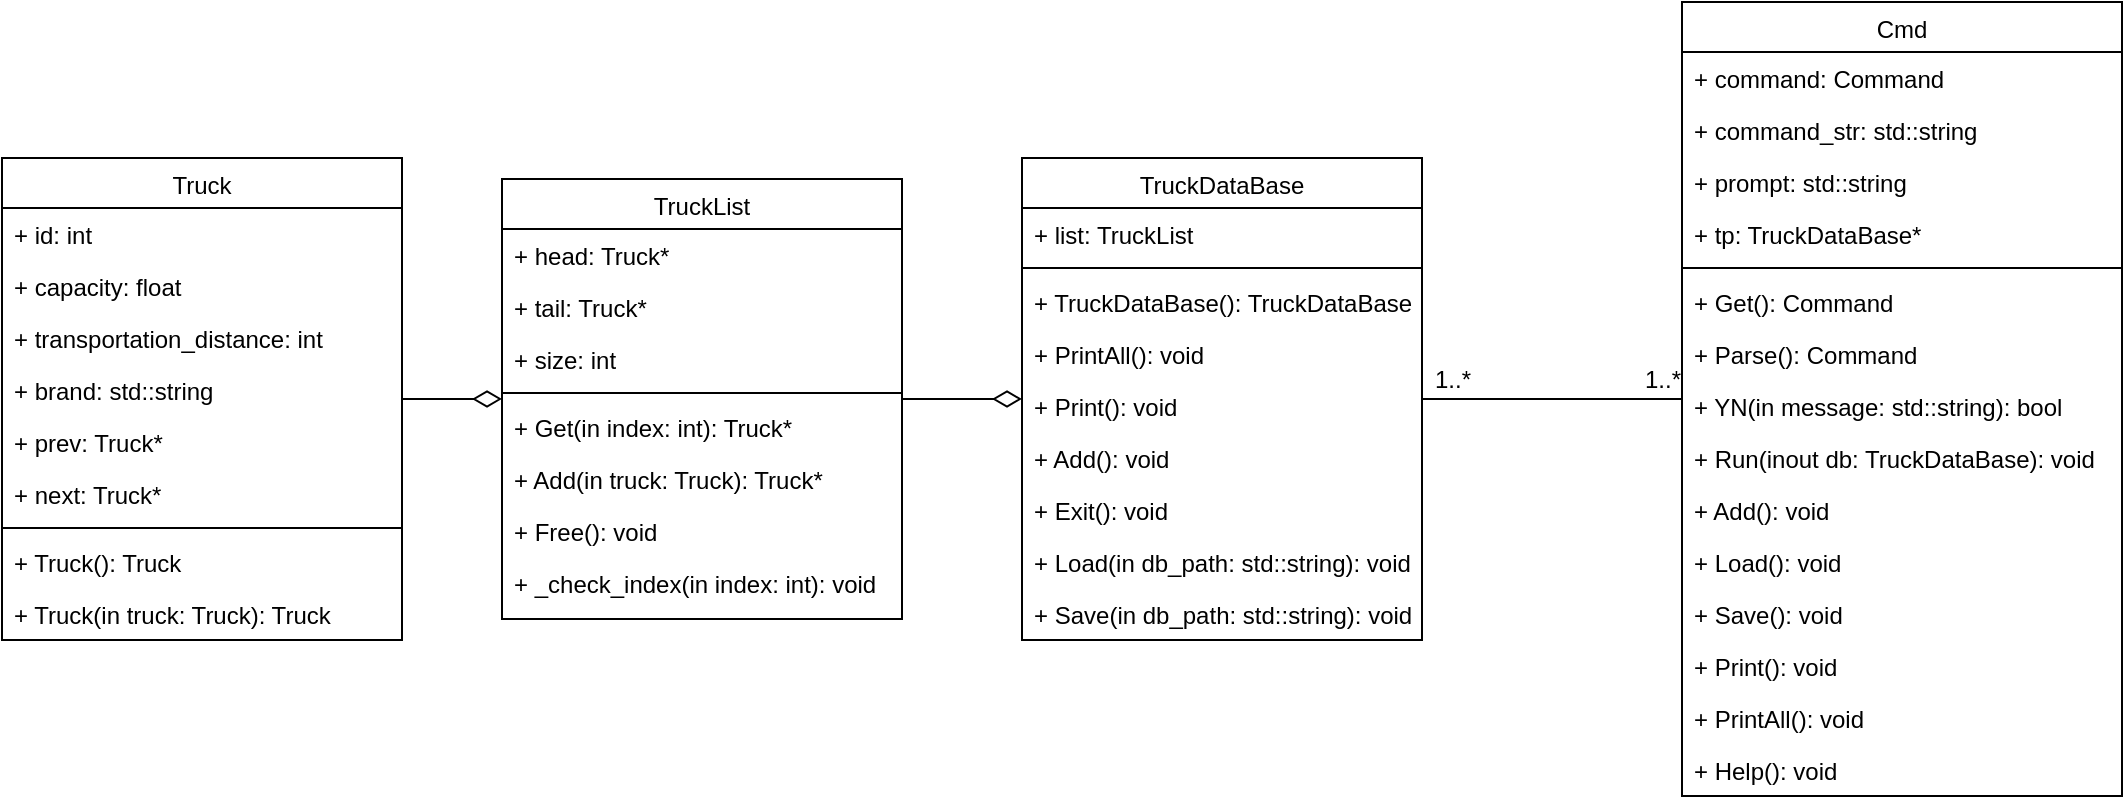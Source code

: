 <mxfile version="12.9.9" type="device"><diagram id="C5RBs43oDa-KdzZeNtuy" name="Page-1"><mxGraphModel dx="1127" dy="558" grid="1" gridSize="10" guides="1" tooltips="1" connect="1" arrows="1" fold="1" page="1" pageScale="1" pageWidth="827" pageHeight="1169" math="0" shadow="0"><root><mxCell id="WIyWlLk6GJQsqaUBKTNV-0"/><mxCell id="WIyWlLk6GJQsqaUBKTNV-1" parent="WIyWlLk6GJQsqaUBKTNV-0"/><mxCell id="tJnh-ZIdSIkVOroUJjkl-0" style="edgeStyle=orthogonalEdgeStyle;orthogonalLoop=1;jettySize=auto;html=1;entryX=0;entryY=0.5;entryDx=0;entryDy=0;endArrow=diamondThin;endFill=0;rounded=0;strokeWidth=1;startArrow=none;startFill=0;targetPerimeterSpacing=0;endSize=12;" edge="1" parent="WIyWlLk6GJQsqaUBKTNV-1" source="zkfFHV4jXpPFQw0GAbJ--6" target="FtJp2wxRXhjG6EOSUo1N-10"><mxGeometry relative="1" as="geometry"/></mxCell><mxCell id="tJnh-ZIdSIkVOroUJjkl-11" style="edgeStyle=orthogonalEdgeStyle;rounded=0;orthogonalLoop=1;jettySize=auto;html=1;entryX=0;entryY=0.5;entryDx=0;entryDy=0;startArrow=none;startFill=0;endArrow=diamondThin;endFill=0;endSize=12;targetPerimeterSpacing=0;strokeWidth=1;" edge="1" parent="WIyWlLk6GJQsqaUBKTNV-1" source="FtJp2wxRXhjG6EOSUo1N-10" target="FtJp2wxRXhjG6EOSUo1N-23"><mxGeometry relative="1" as="geometry"/></mxCell><mxCell id="tJnh-ZIdSIkVOroUJjkl-12" style="edgeStyle=orthogonalEdgeStyle;rounded=0;orthogonalLoop=1;jettySize=auto;html=1;entryX=0;entryY=0.5;entryDx=0;entryDy=0;startArrow=none;startFill=0;endArrow=none;endFill=0;endSize=12;targetPerimeterSpacing=0;strokeWidth=1;" edge="1" parent="WIyWlLk6GJQsqaUBKTNV-1" source="FtJp2wxRXhjG6EOSUo1N-23" target="FtJp2wxRXhjG6EOSUo1N-36"><mxGeometry relative="1" as="geometry"/></mxCell><mxCell id="zkfFHV4jXpPFQw0GAbJ--6" value="Truck" style="swimlane;fontStyle=0;align=center;verticalAlign=top;childLayout=stackLayout;horizontal=1;startSize=25;horizontalStack=0;resizeParent=1;resizeLast=0;collapsible=1;marginBottom=0;rounded=0;shadow=0;strokeWidth=1;" parent="WIyWlLk6GJQsqaUBKTNV-1" vertex="1"><mxGeometry x="100" y="269" width="200" height="241" as="geometry"><mxRectangle x="110" y="280" width="160" height="26" as="alternateBounds"/></mxGeometry></mxCell><mxCell id="FtJp2wxRXhjG6EOSUo1N-1" value="+ id: int" style="text;strokeColor=none;fillColor=none;align=left;verticalAlign=top;spacingLeft=4;spacingRight=4;overflow=hidden;rotatable=0;points=[[0,0.5],[1,0.5]];portConstraint=eastwest;" parent="zkfFHV4jXpPFQw0GAbJ--6" vertex="1"><mxGeometry y="25" width="200" height="26" as="geometry"/></mxCell><mxCell id="FtJp2wxRXhjG6EOSUo1N-4" value="+ capacity: float" style="text;strokeColor=none;fillColor=none;align=left;verticalAlign=top;spacingLeft=4;spacingRight=4;overflow=hidden;rotatable=0;points=[[0,0.5],[1,0.5]];portConstraint=eastwest;" parent="zkfFHV4jXpPFQw0GAbJ--6" vertex="1"><mxGeometry y="51" width="200" height="26" as="geometry"/></mxCell><mxCell id="FtJp2wxRXhjG6EOSUo1N-3" value="+ transportation_distance: int" style="text;strokeColor=none;fillColor=none;align=left;verticalAlign=top;spacingLeft=4;spacingRight=4;overflow=hidden;rotatable=0;points=[[0,0.5],[1,0.5]];portConstraint=eastwest;" parent="zkfFHV4jXpPFQw0GAbJ--6" vertex="1"><mxGeometry y="77" width="200" height="26" as="geometry"/></mxCell><mxCell id="FtJp2wxRXhjG6EOSUo1N-6" value="+ brand: std::string" style="text;strokeColor=none;fillColor=none;align=left;verticalAlign=top;spacingLeft=4;spacingRight=4;overflow=hidden;rotatable=0;points=[[0,0.5],[1,0.5]];portConstraint=eastwest;" parent="zkfFHV4jXpPFQw0GAbJ--6" vertex="1"><mxGeometry y="103" width="200" height="26" as="geometry"/></mxCell><mxCell id="FtJp2wxRXhjG6EOSUo1N-7" value="+ prev: Truck*" style="text;strokeColor=none;fillColor=none;align=left;verticalAlign=top;spacingLeft=4;spacingRight=4;overflow=hidden;rotatable=0;points=[[0,0.5],[1,0.5]];portConstraint=eastwest;" parent="zkfFHV4jXpPFQw0GAbJ--6" vertex="1"><mxGeometry y="129" width="200" height="26" as="geometry"/></mxCell><mxCell id="FtJp2wxRXhjG6EOSUo1N-8" value="+ next: Truck*" style="text;strokeColor=none;fillColor=none;align=left;verticalAlign=top;spacingLeft=4;spacingRight=4;overflow=hidden;rotatable=0;points=[[0,0.5],[1,0.5]];portConstraint=eastwest;" parent="zkfFHV4jXpPFQw0GAbJ--6" vertex="1"><mxGeometry y="155" width="200" height="26" as="geometry"/></mxCell><mxCell id="zkfFHV4jXpPFQw0GAbJ--9" value="" style="line;html=1;strokeWidth=1;align=left;verticalAlign=middle;spacingTop=-1;spacingLeft=3;spacingRight=3;rotatable=0;labelPosition=right;points=[];portConstraint=eastwest;" parent="zkfFHV4jXpPFQw0GAbJ--6" vertex="1"><mxGeometry y="181" width="200" height="8" as="geometry"/></mxCell><mxCell id="zkfFHV4jXpPFQw0GAbJ--11" value="+ Truck(): Truck" style="text;align=left;verticalAlign=top;spacingLeft=4;spacingRight=4;overflow=hidden;rotatable=0;points=[[0,0.5],[1,0.5]];portConstraint=eastwest;" parent="zkfFHV4jXpPFQw0GAbJ--6" vertex="1"><mxGeometry y="189" width="200" height="26" as="geometry"/></mxCell><mxCell id="FtJp2wxRXhjG6EOSUo1N-9" value="+ Truck(in truck: Truck): Truck" style="text;strokeColor=none;fillColor=none;align=left;verticalAlign=top;spacingLeft=4;spacingRight=4;overflow=hidden;rotatable=0;points=[[0,0.5],[1,0.5]];portConstraint=eastwest;" parent="zkfFHV4jXpPFQw0GAbJ--6" vertex="1"><mxGeometry y="215" width="200" height="26" as="geometry"/></mxCell><mxCell id="FtJp2wxRXhjG6EOSUo1N-10" value="TruckList" style="swimlane;fontStyle=0;align=center;verticalAlign=top;childLayout=stackLayout;horizontal=1;startSize=25;horizontalStack=0;resizeParent=1;resizeLast=0;collapsible=1;marginBottom=0;rounded=0;shadow=0;strokeWidth=1;" parent="WIyWlLk6GJQsqaUBKTNV-1" vertex="1"><mxGeometry x="350" y="279.5" width="200" height="220" as="geometry"><mxRectangle x="330" y="280" width="160" height="26" as="alternateBounds"/></mxGeometry></mxCell><mxCell id="FtJp2wxRXhjG6EOSUo1N-11" value="+ head: Truck*" style="text;strokeColor=none;fillColor=none;align=left;verticalAlign=top;spacingLeft=4;spacingRight=4;overflow=hidden;rotatable=0;points=[[0,0.5],[1,0.5]];portConstraint=eastwest;" parent="FtJp2wxRXhjG6EOSUo1N-10" vertex="1"><mxGeometry y="25" width="200" height="26" as="geometry"/></mxCell><mxCell id="FtJp2wxRXhjG6EOSUo1N-12" value="+ tail: Truck*" style="text;strokeColor=none;fillColor=none;align=left;verticalAlign=top;spacingLeft=4;spacingRight=4;overflow=hidden;rotatable=0;points=[[0,0.5],[1,0.5]];portConstraint=eastwest;" parent="FtJp2wxRXhjG6EOSUo1N-10" vertex="1"><mxGeometry y="51" width="200" height="26" as="geometry"/></mxCell><mxCell id="FtJp2wxRXhjG6EOSUo1N-13" value="+ size: int" style="text;strokeColor=none;fillColor=none;align=left;verticalAlign=top;spacingLeft=4;spacingRight=4;overflow=hidden;rotatable=0;points=[[0,0.5],[1,0.5]];portConstraint=eastwest;" parent="FtJp2wxRXhjG6EOSUo1N-10" vertex="1"><mxGeometry y="77" width="200" height="26" as="geometry"/></mxCell><mxCell id="FtJp2wxRXhjG6EOSUo1N-17" value="" style="line;html=1;strokeWidth=1;align=left;verticalAlign=middle;spacingTop=-1;spacingLeft=3;spacingRight=3;rotatable=0;labelPosition=right;points=[];portConstraint=eastwest;" parent="FtJp2wxRXhjG6EOSUo1N-10" vertex="1"><mxGeometry y="103" width="200" height="8" as="geometry"/></mxCell><mxCell id="FtJp2wxRXhjG6EOSUo1N-18" value="+ Get(in index: int): Truck*" style="text;align=left;verticalAlign=top;spacingLeft=4;spacingRight=4;overflow=hidden;rotatable=0;points=[[0,0.5],[1,0.5]];portConstraint=eastwest;" parent="FtJp2wxRXhjG6EOSUo1N-10" vertex="1"><mxGeometry y="111" width="200" height="26" as="geometry"/></mxCell><mxCell id="FtJp2wxRXhjG6EOSUo1N-19" value="+ Add(in truck: Truck): Truck*" style="text;strokeColor=none;fillColor=none;align=left;verticalAlign=top;spacingLeft=4;spacingRight=4;overflow=hidden;rotatable=0;points=[[0,0.5],[1,0.5]];portConstraint=eastwest;" parent="FtJp2wxRXhjG6EOSUo1N-10" vertex="1"><mxGeometry y="137" width="200" height="26" as="geometry"/></mxCell><mxCell id="FtJp2wxRXhjG6EOSUo1N-21" value="+ Free(): void" style="text;strokeColor=none;fillColor=none;align=left;verticalAlign=top;spacingLeft=4;spacingRight=4;overflow=hidden;rotatable=0;points=[[0,0.5],[1,0.5]];portConstraint=eastwest;" parent="FtJp2wxRXhjG6EOSUo1N-10" vertex="1"><mxGeometry y="163" width="200" height="26" as="geometry"/></mxCell><mxCell id="FtJp2wxRXhjG6EOSUo1N-22" value="+ _check_index(in index: int): void" style="text;strokeColor=none;fillColor=none;align=left;verticalAlign=top;spacingLeft=4;spacingRight=4;overflow=hidden;rotatable=0;points=[[0,0.5],[1,0.5]];portConstraint=eastwest;" parent="FtJp2wxRXhjG6EOSUo1N-10" vertex="1"><mxGeometry y="189" width="200" height="26" as="geometry"/></mxCell><mxCell id="FtJp2wxRXhjG6EOSUo1N-23" value="TruckDataBase" style="swimlane;fontStyle=0;align=center;verticalAlign=top;childLayout=stackLayout;horizontal=1;startSize=25;horizontalStack=0;resizeParent=1;resizeLast=0;collapsible=1;marginBottom=0;rounded=0;shadow=0;strokeWidth=1;" parent="WIyWlLk6GJQsqaUBKTNV-1" vertex="1"><mxGeometry x="610" y="269" width="200" height="241" as="geometry"><mxRectangle x="550" y="280" width="160" height="26" as="alternateBounds"/></mxGeometry></mxCell><mxCell id="FtJp2wxRXhjG6EOSUo1N-24" value="+ list: TruckList" style="text;strokeColor=none;fillColor=none;align=left;verticalAlign=top;spacingLeft=4;spacingRight=4;overflow=hidden;rotatable=0;points=[[0,0.5],[1,0.5]];portConstraint=eastwest;" parent="FtJp2wxRXhjG6EOSUo1N-23" vertex="1"><mxGeometry y="25" width="200" height="26" as="geometry"/></mxCell><mxCell id="FtJp2wxRXhjG6EOSUo1N-27" value="" style="line;html=1;strokeWidth=1;align=left;verticalAlign=middle;spacingTop=-1;spacingLeft=3;spacingRight=3;rotatable=0;labelPosition=right;points=[];portConstraint=eastwest;" parent="FtJp2wxRXhjG6EOSUo1N-23" vertex="1"><mxGeometry y="51" width="200" height="8" as="geometry"/></mxCell><mxCell id="FtJp2wxRXhjG6EOSUo1N-28" value="+ TruckDataBase(): TruckDataBase" style="text;align=left;verticalAlign=top;spacingLeft=4;spacingRight=4;overflow=hidden;rotatable=0;points=[[0,0.5],[1,0.5]];portConstraint=eastwest;" parent="FtJp2wxRXhjG6EOSUo1N-23" vertex="1"><mxGeometry y="59" width="200" height="26" as="geometry"/></mxCell><mxCell id="FtJp2wxRXhjG6EOSUo1N-29" value="+ PrintAll(): void" style="text;strokeColor=none;fillColor=none;align=left;verticalAlign=top;spacingLeft=4;spacingRight=4;overflow=hidden;rotatable=0;points=[[0,0.5],[1,0.5]];portConstraint=eastwest;" parent="FtJp2wxRXhjG6EOSUo1N-23" vertex="1"><mxGeometry y="85" width="200" height="26" as="geometry"/></mxCell><mxCell id="FtJp2wxRXhjG6EOSUo1N-30" value="+ Print(): void" style="text;strokeColor=none;fillColor=none;align=left;verticalAlign=top;spacingLeft=4;spacingRight=4;overflow=hidden;rotatable=0;points=[[0,0.5],[1,0.5]];portConstraint=eastwest;" parent="FtJp2wxRXhjG6EOSUo1N-23" vertex="1"><mxGeometry y="111" width="200" height="26" as="geometry"/></mxCell><mxCell id="FtJp2wxRXhjG6EOSUo1N-31" value="+ Add(): void" style="text;strokeColor=none;fillColor=none;align=left;verticalAlign=top;spacingLeft=4;spacingRight=4;overflow=hidden;rotatable=0;points=[[0,0.5],[1,0.5]];portConstraint=eastwest;" parent="FtJp2wxRXhjG6EOSUo1N-23" vertex="1"><mxGeometry y="137" width="200" height="26" as="geometry"/></mxCell><mxCell id="FtJp2wxRXhjG6EOSUo1N-33" value="+ Exit(): void" style="text;strokeColor=none;fillColor=none;align=left;verticalAlign=top;spacingLeft=4;spacingRight=4;overflow=hidden;rotatable=0;points=[[0,0.5],[1,0.5]];portConstraint=eastwest;" parent="FtJp2wxRXhjG6EOSUo1N-23" vertex="1"><mxGeometry y="163" width="200" height="26" as="geometry"/></mxCell><mxCell id="FtJp2wxRXhjG6EOSUo1N-34" value="+ Load(in db_path: std::string): void" style="text;strokeColor=none;fillColor=none;align=left;verticalAlign=top;spacingLeft=4;spacingRight=4;overflow=hidden;rotatable=0;points=[[0,0.5],[1,0.5]];portConstraint=eastwest;" parent="FtJp2wxRXhjG6EOSUo1N-23" vertex="1"><mxGeometry y="189" width="200" height="26" as="geometry"/></mxCell><mxCell id="FtJp2wxRXhjG6EOSUo1N-35" value="+ Save(in db_path: std::string): void" style="text;strokeColor=none;fillColor=none;align=left;verticalAlign=top;spacingLeft=4;spacingRight=4;overflow=hidden;rotatable=0;points=[[0,0.5],[1,0.5]];portConstraint=eastwest;" parent="FtJp2wxRXhjG6EOSUo1N-23" vertex="1"><mxGeometry y="215" width="200" height="26" as="geometry"/></mxCell><mxCell id="FtJp2wxRXhjG6EOSUo1N-36" value="Cmd" style="swimlane;fontStyle=0;align=center;verticalAlign=top;childLayout=stackLayout;horizontal=1;startSize=25;horizontalStack=0;resizeParent=1;resizeLast=0;collapsible=1;marginBottom=0;rounded=0;shadow=0;strokeWidth=1;" parent="WIyWlLk6GJQsqaUBKTNV-1" vertex="1"><mxGeometry x="940" y="191" width="220" height="397" as="geometry"><mxRectangle x="770" y="280" width="160" height="26" as="alternateBounds"/></mxGeometry></mxCell><mxCell id="FtJp2wxRXhjG6EOSUo1N-47" value="+ command: Command" style="text;strokeColor=none;fillColor=none;align=left;verticalAlign=top;spacingLeft=4;spacingRight=4;overflow=hidden;rotatable=0;points=[[0,0.5],[1,0.5]];portConstraint=eastwest;" parent="FtJp2wxRXhjG6EOSUo1N-36" vertex="1"><mxGeometry y="25" width="220" height="26" as="geometry"/></mxCell><mxCell id="FtJp2wxRXhjG6EOSUo1N-37" value="+ command_str: std::string" style="text;strokeColor=none;fillColor=none;align=left;verticalAlign=top;spacingLeft=4;spacingRight=4;overflow=hidden;rotatable=0;points=[[0,0.5],[1,0.5]];portConstraint=eastwest;" parent="FtJp2wxRXhjG6EOSUo1N-36" vertex="1"><mxGeometry y="51" width="220" height="26" as="geometry"/></mxCell><mxCell id="FtJp2wxRXhjG6EOSUo1N-48" value="+ prompt: std::string" style="text;strokeColor=none;fillColor=none;align=left;verticalAlign=top;spacingLeft=4;spacingRight=4;overflow=hidden;rotatable=0;points=[[0,0.5],[1,0.5]];portConstraint=eastwest;" parent="FtJp2wxRXhjG6EOSUo1N-36" vertex="1"><mxGeometry y="77" width="220" height="26" as="geometry"/></mxCell><mxCell id="FtJp2wxRXhjG6EOSUo1N-49" value="+ tp: TruckDataBase*" style="text;strokeColor=none;fillColor=none;align=left;verticalAlign=top;spacingLeft=4;spacingRight=4;overflow=hidden;rotatable=0;points=[[0,0.5],[1,0.5]];portConstraint=eastwest;" parent="FtJp2wxRXhjG6EOSUo1N-36" vertex="1"><mxGeometry y="103" width="220" height="26" as="geometry"/></mxCell><mxCell id="FtJp2wxRXhjG6EOSUo1N-38" value="" style="line;html=1;strokeWidth=1;align=left;verticalAlign=middle;spacingTop=-1;spacingLeft=3;spacingRight=3;rotatable=0;labelPosition=right;points=[];portConstraint=eastwest;" parent="FtJp2wxRXhjG6EOSUo1N-36" vertex="1"><mxGeometry y="129" width="220" height="8" as="geometry"/></mxCell><mxCell id="FtJp2wxRXhjG6EOSUo1N-39" value="+ Get(): Command" style="text;align=left;verticalAlign=top;spacingLeft=4;spacingRight=4;overflow=hidden;rotatable=0;points=[[0,0.5],[1,0.5]];portConstraint=eastwest;" parent="FtJp2wxRXhjG6EOSUo1N-36" vertex="1"><mxGeometry y="137" width="220" height="26" as="geometry"/></mxCell><mxCell id="FtJp2wxRXhjG6EOSUo1N-40" value="+ Parse(): Command" style="text;strokeColor=none;fillColor=none;align=left;verticalAlign=top;spacingLeft=4;spacingRight=4;overflow=hidden;rotatable=0;points=[[0,0.5],[1,0.5]];portConstraint=eastwest;" parent="FtJp2wxRXhjG6EOSUo1N-36" vertex="1"><mxGeometry y="163" width="220" height="26" as="geometry"/></mxCell><mxCell id="FtJp2wxRXhjG6EOSUo1N-41" value="+ YN(in message: std::string): bool" style="text;strokeColor=none;fillColor=none;align=left;verticalAlign=top;spacingLeft=4;spacingRight=4;overflow=hidden;rotatable=0;points=[[0,0.5],[1,0.5]];portConstraint=eastwest;" parent="FtJp2wxRXhjG6EOSUo1N-36" vertex="1"><mxGeometry y="189" width="220" height="26" as="geometry"/></mxCell><mxCell id="FtJp2wxRXhjG6EOSUo1N-42" value="+ Run(inout db: TruckDataBase): void" style="text;strokeColor=none;fillColor=none;align=left;verticalAlign=top;spacingLeft=4;spacingRight=4;overflow=hidden;rotatable=0;points=[[0,0.5],[1,0.5]];portConstraint=eastwest;" parent="FtJp2wxRXhjG6EOSUo1N-36" vertex="1"><mxGeometry y="215" width="220" height="26" as="geometry"/></mxCell><mxCell id="FtJp2wxRXhjG6EOSUo1N-43" value="+ Add(): void" style="text;strokeColor=none;fillColor=none;align=left;verticalAlign=top;spacingLeft=4;spacingRight=4;overflow=hidden;rotatable=0;points=[[0,0.5],[1,0.5]];portConstraint=eastwest;" parent="FtJp2wxRXhjG6EOSUo1N-36" vertex="1"><mxGeometry y="241" width="220" height="26" as="geometry"/></mxCell><mxCell id="FtJp2wxRXhjG6EOSUo1N-44" value="+ Load(): void" style="text;strokeColor=none;fillColor=none;align=left;verticalAlign=top;spacingLeft=4;spacingRight=4;overflow=hidden;rotatable=0;points=[[0,0.5],[1,0.5]];portConstraint=eastwest;" parent="FtJp2wxRXhjG6EOSUo1N-36" vertex="1"><mxGeometry y="267" width="220" height="26" as="geometry"/></mxCell><mxCell id="FtJp2wxRXhjG6EOSUo1N-45" value="+ Save(): void" style="text;strokeColor=none;fillColor=none;align=left;verticalAlign=top;spacingLeft=4;spacingRight=4;overflow=hidden;rotatable=0;points=[[0,0.5],[1,0.5]];portConstraint=eastwest;" parent="FtJp2wxRXhjG6EOSUo1N-36" vertex="1"><mxGeometry y="293" width="220" height="26" as="geometry"/></mxCell><mxCell id="FtJp2wxRXhjG6EOSUo1N-50" value="+ Print(): void" style="text;strokeColor=none;fillColor=none;align=left;verticalAlign=top;spacingLeft=4;spacingRight=4;overflow=hidden;rotatable=0;points=[[0,0.5],[1,0.5]];portConstraint=eastwest;" parent="FtJp2wxRXhjG6EOSUo1N-36" vertex="1"><mxGeometry y="319" width="220" height="26" as="geometry"/></mxCell><mxCell id="FtJp2wxRXhjG6EOSUo1N-51" value="+ PrintAll(): void" style="text;strokeColor=none;fillColor=none;align=left;verticalAlign=top;spacingLeft=4;spacingRight=4;overflow=hidden;rotatable=0;points=[[0,0.5],[1,0.5]];portConstraint=eastwest;" parent="FtJp2wxRXhjG6EOSUo1N-36" vertex="1"><mxGeometry y="345" width="220" height="26" as="geometry"/></mxCell><mxCell id="FtJp2wxRXhjG6EOSUo1N-52" value="+ Help(): void" style="text;strokeColor=none;fillColor=none;align=left;verticalAlign=top;spacingLeft=4;spacingRight=4;overflow=hidden;rotatable=0;points=[[0,0.5],[1,0.5]];portConstraint=eastwest;" parent="FtJp2wxRXhjG6EOSUo1N-36" vertex="1"><mxGeometry y="371" width="220" height="26" as="geometry"/></mxCell><mxCell id="tJnh-ZIdSIkVOroUJjkl-13" value="1..*" style="text;html=1;align=center;verticalAlign=middle;resizable=0;points=[];autosize=1;" vertex="1" parent="WIyWlLk6GJQsqaUBKTNV-1"><mxGeometry x="915" y="370" width="30" height="20" as="geometry"/></mxCell><mxCell id="tJnh-ZIdSIkVOroUJjkl-14" value="1..*" style="text;html=1;align=center;verticalAlign=middle;resizable=0;points=[];autosize=1;" vertex="1" parent="WIyWlLk6GJQsqaUBKTNV-1"><mxGeometry x="810" y="370" width="30" height="20" as="geometry"/></mxCell></root></mxGraphModel></diagram></mxfile>